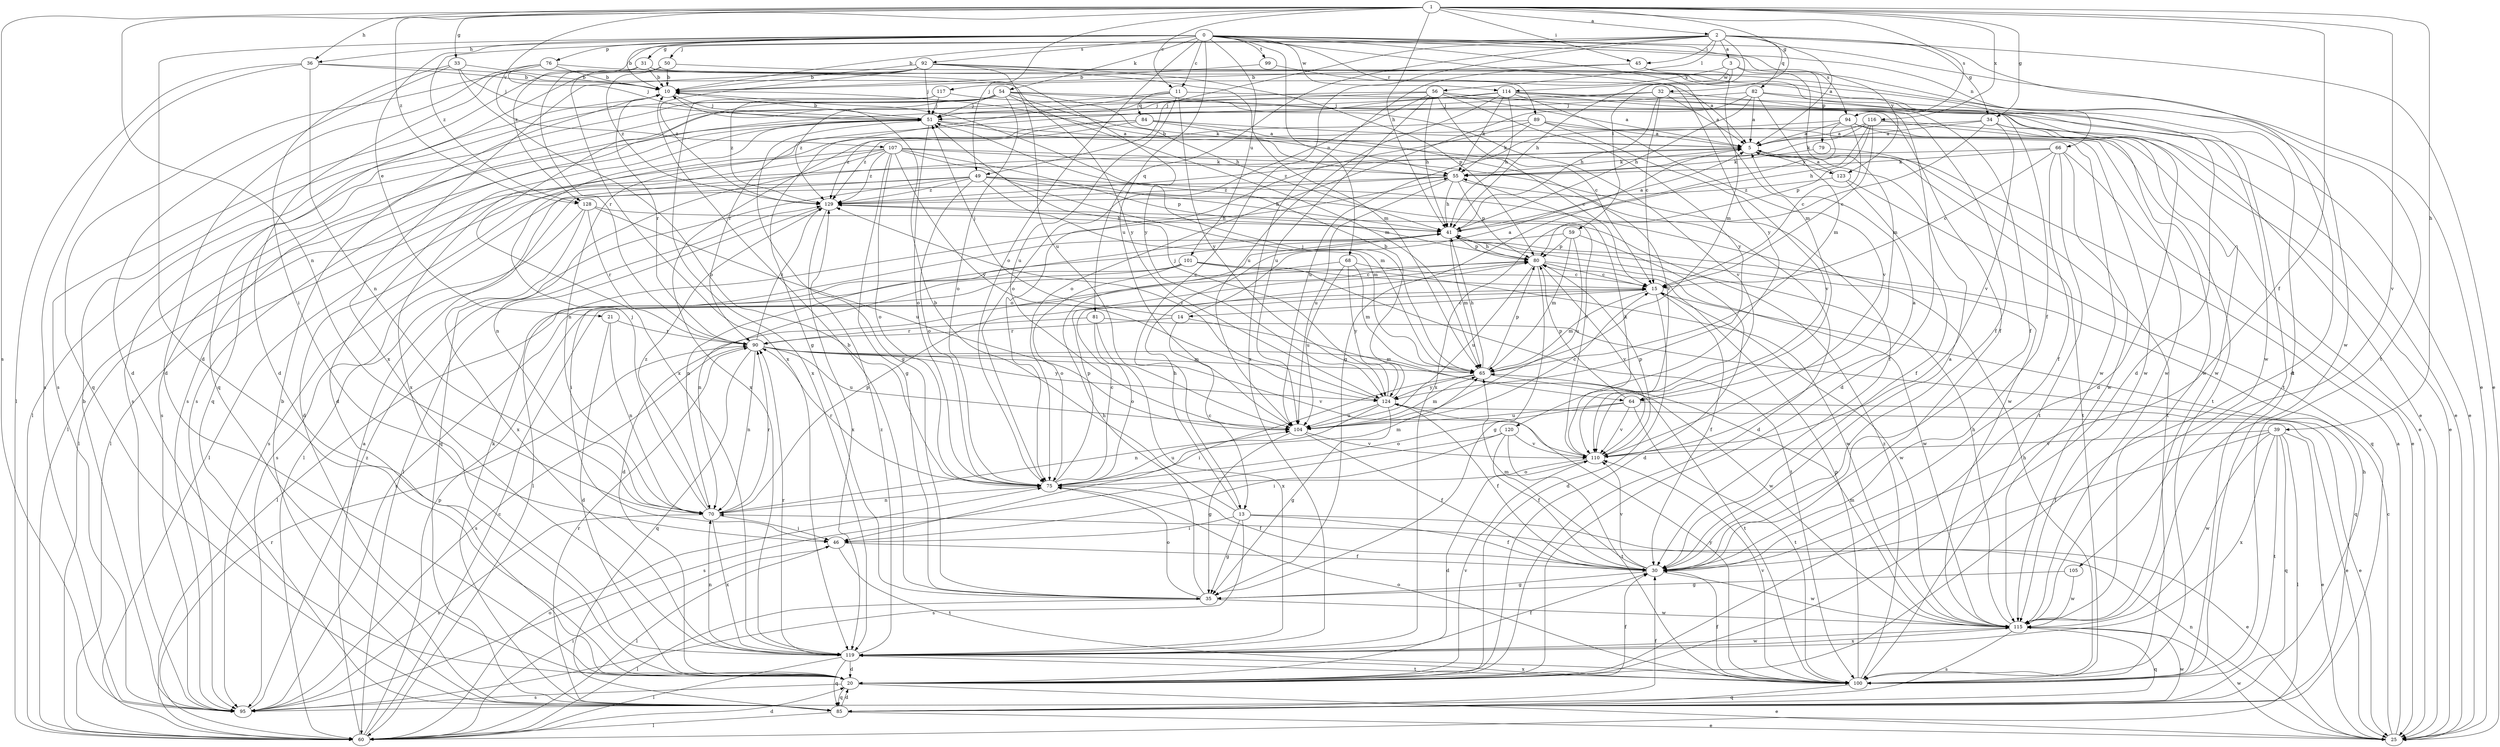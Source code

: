 strict digraph  {
0;
1;
2;
3;
5;
10;
11;
13;
14;
15;
20;
21;
25;
30;
31;
32;
33;
34;
35;
36;
39;
41;
45;
46;
49;
50;
51;
54;
55;
56;
59;
60;
64;
65;
66;
68;
70;
75;
76;
79;
80;
81;
82;
84;
85;
89;
90;
92;
94;
95;
99;
100;
101;
104;
105;
107;
110;
114;
115;
116;
117;
119;
120;
123;
124;
128;
129;
0 -> 10  [label=b];
0 -> 11  [label=c];
0 -> 20  [label=d];
0 -> 21  [label=e];
0 -> 25  [label=e];
0 -> 31  [label=g];
0 -> 36  [label=h];
0 -> 54  [label=k];
0 -> 64  [label=m];
0 -> 66  [label=n];
0 -> 68  [label=n];
0 -> 75  [label=o];
0 -> 76  [label=p];
0 -> 89  [label=r];
0 -> 92  [label=s];
0 -> 94  [label=s];
0 -> 99  [label=t];
0 -> 101  [label=u];
0 -> 104  [label=u];
0 -> 114  [label=w];
0 -> 120  [label=y];
0 -> 123  [label=y];
0 -> 128  [label=z];
1 -> 2  [label=a];
1 -> 11  [label=c];
1 -> 30  [label=f];
1 -> 32  [label=g];
1 -> 33  [label=g];
1 -> 34  [label=g];
1 -> 36  [label=h];
1 -> 39  [label=h];
1 -> 41  [label=h];
1 -> 45  [label=i];
1 -> 49  [label=j];
1 -> 70  [label=n];
1 -> 94  [label=s];
1 -> 95  [label=s];
1 -> 105  [label=v];
1 -> 107  [label=v];
1 -> 116  [label=x];
1 -> 128  [label=z];
2 -> 3  [label=a];
2 -> 5  [label=a];
2 -> 10  [label=b];
2 -> 13  [label=c];
2 -> 25  [label=e];
2 -> 34  [label=g];
2 -> 45  [label=i];
2 -> 49  [label=j];
2 -> 50  [label=j];
2 -> 56  [label=l];
2 -> 59  [label=l];
2 -> 81  [label=q];
2 -> 82  [label=q];
2 -> 100  [label=t];
2 -> 128  [label=z];
3 -> 41  [label=h];
3 -> 64  [label=m];
3 -> 79  [label=p];
3 -> 114  [label=w];
3 -> 117  [label=x];
5 -> 55  [label=k];
5 -> 100  [label=t];
5 -> 123  [label=y];
5 -> 129  [label=z];
10 -> 51  [label=j];
10 -> 90  [label=r];
11 -> 25  [label=e];
11 -> 35  [label=g];
11 -> 84  [label=q];
11 -> 85  [label=q];
11 -> 104  [label=u];
11 -> 124  [label=y];
13 -> 10  [label=b];
13 -> 25  [label=e];
13 -> 30  [label=f];
13 -> 35  [label=g];
13 -> 41  [label=h];
13 -> 46  [label=i];
13 -> 95  [label=s];
14 -> 5  [label=a];
14 -> 13  [label=c];
14 -> 51  [label=j];
14 -> 64  [label=m];
14 -> 90  [label=r];
15 -> 14  [label=c];
15 -> 20  [label=d];
15 -> 30  [label=f];
15 -> 65  [label=m];
15 -> 115  [label=w];
20 -> 25  [label=e];
20 -> 30  [label=f];
20 -> 85  [label=q];
20 -> 95  [label=s];
20 -> 110  [label=v];
21 -> 20  [label=d];
21 -> 70  [label=n];
21 -> 90  [label=r];
25 -> 5  [label=a];
25 -> 15  [label=c];
25 -> 70  [label=n];
25 -> 115  [label=w];
30 -> 5  [label=a];
30 -> 35  [label=g];
30 -> 65  [label=m];
30 -> 110  [label=v];
30 -> 115  [label=w];
31 -> 10  [label=b];
31 -> 20  [label=d];
31 -> 90  [label=r];
31 -> 100  [label=t];
31 -> 115  [label=w];
32 -> 5  [label=a];
32 -> 15  [label=c];
32 -> 30  [label=f];
32 -> 41  [label=h];
32 -> 51  [label=j];
32 -> 95  [label=s];
33 -> 10  [label=b];
33 -> 20  [label=d];
33 -> 46  [label=i];
33 -> 51  [label=j];
33 -> 75  [label=o];
34 -> 5  [label=a];
34 -> 25  [label=e];
34 -> 110  [label=v];
34 -> 115  [label=w];
34 -> 119  [label=x];
34 -> 129  [label=z];
35 -> 10  [label=b];
35 -> 41  [label=h];
35 -> 60  [label=l];
35 -> 75  [label=o];
35 -> 115  [label=w];
36 -> 10  [label=b];
36 -> 60  [label=l];
36 -> 70  [label=n];
36 -> 95  [label=s];
36 -> 124  [label=y];
39 -> 25  [label=e];
39 -> 30  [label=f];
39 -> 60  [label=l];
39 -> 85  [label=q];
39 -> 100  [label=t];
39 -> 110  [label=v];
39 -> 115  [label=w];
39 -> 119  [label=x];
41 -> 5  [label=a];
41 -> 46  [label=i];
41 -> 65  [label=m];
41 -> 70  [label=n];
41 -> 80  [label=p];
45 -> 10  [label=b];
45 -> 20  [label=d];
45 -> 65  [label=m];
45 -> 119  [label=x];
46 -> 30  [label=f];
46 -> 60  [label=l];
46 -> 100  [label=t];
49 -> 41  [label=h];
49 -> 60  [label=l];
49 -> 65  [label=m];
49 -> 75  [label=o];
49 -> 85  [label=q];
49 -> 95  [label=s];
49 -> 110  [label=v];
49 -> 115  [label=w];
49 -> 129  [label=z];
50 -> 10  [label=b];
50 -> 20  [label=d];
50 -> 119  [label=x];
50 -> 129  [label=z];
51 -> 5  [label=a];
51 -> 10  [label=b];
51 -> 20  [label=d];
51 -> 35  [label=g];
51 -> 60  [label=l];
51 -> 75  [label=o];
51 -> 95  [label=s];
51 -> 110  [label=v];
54 -> 25  [label=e];
54 -> 41  [label=h];
54 -> 51  [label=j];
54 -> 55  [label=k];
54 -> 60  [label=l];
54 -> 65  [label=m];
54 -> 75  [label=o];
54 -> 95  [label=s];
54 -> 110  [label=v];
54 -> 119  [label=x];
54 -> 129  [label=z];
55 -> 10  [label=b];
55 -> 20  [label=d];
55 -> 41  [label=h];
55 -> 60  [label=l];
55 -> 80  [label=p];
55 -> 104  [label=u];
55 -> 129  [label=z];
56 -> 5  [label=a];
56 -> 15  [label=c];
56 -> 30  [label=f];
56 -> 41  [label=h];
56 -> 51  [label=j];
56 -> 75  [label=o];
56 -> 95  [label=s];
56 -> 104  [label=u];
56 -> 124  [label=y];
59 -> 20  [label=d];
59 -> 60  [label=l];
59 -> 65  [label=m];
59 -> 80  [label=p];
59 -> 104  [label=u];
60 -> 5  [label=a];
60 -> 15  [label=c];
60 -> 20  [label=d];
60 -> 46  [label=i];
60 -> 75  [label=o];
60 -> 80  [label=p];
60 -> 90  [label=r];
64 -> 25  [label=e];
64 -> 75  [label=o];
64 -> 80  [label=p];
64 -> 100  [label=t];
64 -> 104  [label=u];
64 -> 110  [label=v];
65 -> 41  [label=h];
65 -> 46  [label=i];
65 -> 51  [label=j];
65 -> 80  [label=p];
65 -> 100  [label=t];
65 -> 124  [label=y];
66 -> 15  [label=c];
66 -> 25  [label=e];
66 -> 30  [label=f];
66 -> 55  [label=k];
66 -> 60  [label=l];
66 -> 100  [label=t];
66 -> 115  [label=w];
68 -> 15  [label=c];
68 -> 20  [label=d];
68 -> 65  [label=m];
68 -> 104  [label=u];
68 -> 124  [label=y];
70 -> 46  [label=i];
70 -> 51  [label=j];
70 -> 80  [label=p];
70 -> 90  [label=r];
70 -> 95  [label=s];
70 -> 119  [label=x];
70 -> 129  [label=z];
75 -> 15  [label=c];
75 -> 30  [label=f];
75 -> 65  [label=m];
75 -> 70  [label=n];
75 -> 80  [label=p];
75 -> 90  [label=r];
75 -> 104  [label=u];
76 -> 10  [label=b];
76 -> 20  [label=d];
76 -> 51  [label=j];
76 -> 85  [label=q];
76 -> 124  [label=y];
79 -> 55  [label=k];
79 -> 100  [label=t];
80 -> 15  [label=c];
80 -> 35  [label=g];
80 -> 41  [label=h];
80 -> 95  [label=s];
80 -> 104  [label=u];
80 -> 110  [label=v];
80 -> 115  [label=w];
81 -> 75  [label=o];
81 -> 85  [label=q];
81 -> 90  [label=r];
81 -> 119  [label=x];
82 -> 5  [label=a];
82 -> 20  [label=d];
82 -> 41  [label=h];
82 -> 51  [label=j];
82 -> 65  [label=m];
82 -> 75  [label=o];
82 -> 100  [label=t];
84 -> 5  [label=a];
84 -> 15  [label=c];
84 -> 70  [label=n];
84 -> 115  [label=w];
84 -> 119  [label=x];
84 -> 129  [label=z];
85 -> 10  [label=b];
85 -> 20  [label=d];
85 -> 25  [label=e];
85 -> 30  [label=f];
85 -> 41  [label=h];
85 -> 55  [label=k];
85 -> 60  [label=l];
85 -> 90  [label=r];
85 -> 115  [label=w];
89 -> 5  [label=a];
89 -> 55  [label=k];
89 -> 75  [label=o];
89 -> 110  [label=v];
89 -> 115  [label=w];
89 -> 119  [label=x];
90 -> 65  [label=m];
90 -> 70  [label=n];
90 -> 85  [label=q];
90 -> 95  [label=s];
90 -> 104  [label=u];
90 -> 110  [label=v];
90 -> 115  [label=w];
90 -> 124  [label=y];
90 -> 129  [label=z];
92 -> 10  [label=b];
92 -> 30  [label=f];
92 -> 51  [label=j];
92 -> 65  [label=m];
92 -> 80  [label=p];
92 -> 85  [label=q];
92 -> 95  [label=s];
92 -> 104  [label=u];
92 -> 119  [label=x];
92 -> 129  [label=z];
94 -> 5  [label=a];
94 -> 15  [label=c];
94 -> 35  [label=g];
94 -> 100  [label=t];
94 -> 104  [label=u];
94 -> 115  [label=w];
95 -> 10  [label=b];
95 -> 129  [label=z];
99 -> 5  [label=a];
99 -> 10  [label=b];
100 -> 30  [label=f];
100 -> 41  [label=h];
100 -> 75  [label=o];
100 -> 80  [label=p];
100 -> 85  [label=q];
100 -> 110  [label=v];
100 -> 119  [label=x];
100 -> 124  [label=y];
100 -> 129  [label=z];
101 -> 15  [label=c];
101 -> 60  [label=l];
101 -> 70  [label=n];
101 -> 75  [label=o];
101 -> 100  [label=t];
101 -> 115  [label=w];
104 -> 15  [label=c];
104 -> 30  [label=f];
104 -> 35  [label=g];
104 -> 65  [label=m];
104 -> 110  [label=v];
105 -> 35  [label=g];
105 -> 115  [label=w];
107 -> 20  [label=d];
107 -> 30  [label=f];
107 -> 35  [label=g];
107 -> 55  [label=k];
107 -> 60  [label=l];
107 -> 65  [label=m];
107 -> 70  [label=n];
107 -> 75  [label=o];
107 -> 80  [label=p];
107 -> 124  [label=y];
107 -> 129  [label=z];
110 -> 5  [label=a];
110 -> 20  [label=d];
110 -> 55  [label=k];
110 -> 75  [label=o];
110 -> 80  [label=p];
114 -> 20  [label=d];
114 -> 30  [label=f];
114 -> 41  [label=h];
114 -> 51  [label=j];
114 -> 55  [label=k];
114 -> 90  [label=r];
114 -> 104  [label=u];
114 -> 110  [label=v];
114 -> 115  [label=w];
115 -> 41  [label=h];
115 -> 65  [label=m];
115 -> 85  [label=q];
115 -> 95  [label=s];
115 -> 119  [label=x];
116 -> 5  [label=a];
116 -> 15  [label=c];
116 -> 25  [label=e];
116 -> 41  [label=h];
116 -> 55  [label=k];
116 -> 80  [label=p];
116 -> 115  [label=w];
117 -> 25  [label=e];
117 -> 51  [label=j];
117 -> 119  [label=x];
117 -> 129  [label=z];
119 -> 20  [label=d];
119 -> 30  [label=f];
119 -> 60  [label=l];
119 -> 70  [label=n];
119 -> 85  [label=q];
119 -> 90  [label=r];
119 -> 100  [label=t];
119 -> 115  [label=w];
119 -> 129  [label=z];
120 -> 30  [label=f];
120 -> 46  [label=i];
120 -> 95  [label=s];
120 -> 100  [label=t];
120 -> 110  [label=v];
123 -> 5  [label=a];
123 -> 30  [label=f];
123 -> 85  [label=q];
123 -> 129  [label=z];
124 -> 10  [label=b];
124 -> 25  [label=e];
124 -> 30  [label=f];
124 -> 35  [label=g];
124 -> 51  [label=j];
124 -> 70  [label=n];
124 -> 104  [label=u];
124 -> 129  [label=z];
128 -> 41  [label=h];
128 -> 90  [label=r];
128 -> 95  [label=s];
128 -> 104  [label=u];
128 -> 119  [label=x];
129 -> 41  [label=h];
129 -> 60  [label=l];
129 -> 119  [label=x];
}
